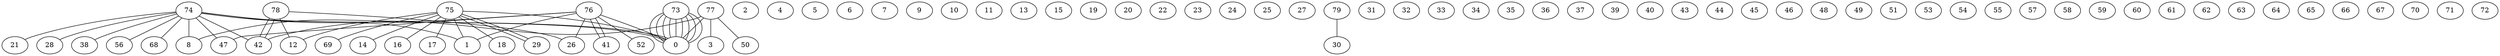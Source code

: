 graph G {
0;
1;
2;
3;
4;
5;
6;
7;
8;
9;
10;
11;
12;
13;
14;
15;
16;
17;
18;
19;
20;
21;
22;
23;
24;
25;
26;
27;
28;
29;
30;
31;
32;
33;
34;
35;
36;
37;
38;
39;
40;
41;
42;
43;
44;
45;
46;
47;
48;
49;
50;
51;
52;
53;
54;
55;
56;
57;
58;
59;
60;
61;
62;
63;
64;
65;
66;
67;
68;
69;
70;
71;
72;
73;
74;
75;
76;
77;
78;
79;
79--30 ;
78--42 ;
78--26 ;
78--12 ;
78--42 ;
77--3 ;
77--42 ;
77--50 ;
77--0 ;
76--41 ;
76--8 ;
76--47 ;
76--41 ;
76--26 ;
76--52 ;
76--1 ;
76--0 ;
75--29 ;
75--69 ;
75--29 ;
75--17 ;
75--18 ;
75--16 ;
75--14 ;
75--12 ;
75--1 ;
75--0 ;
74--38 ;
74--68 ;
74--47 ;
74--28 ;
74--42 ;
74--8 ;
74--21 ;
74--56 ;
74--1 ;
74--0 ;
74--0 ;
73--0 ;
73--0 ;
73--0 ;
73--0 ;
73--0 ;
73--0 ;
73--0 ;
73--0 ;
73--0 ;
}
